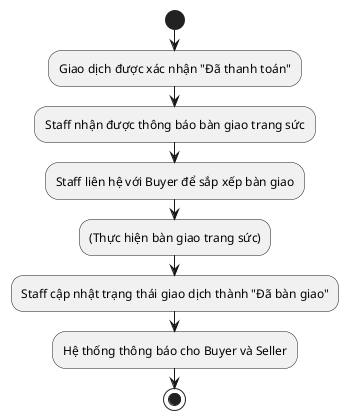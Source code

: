 @startuml   
start
:Giao dịch được xác nhận "Đã thanh toán";
:Staff nhận được thông báo bàn giao trang sức;
:Staff liên hệ với Buyer để sắp xếp bàn giao;
:(Thực hiện bàn giao trang sức);
:Staff cập nhật trạng thái giao dịch thành "Đã bàn giao";
:Hệ thống thông báo cho Buyer và Seller;
stop
@enduml 
